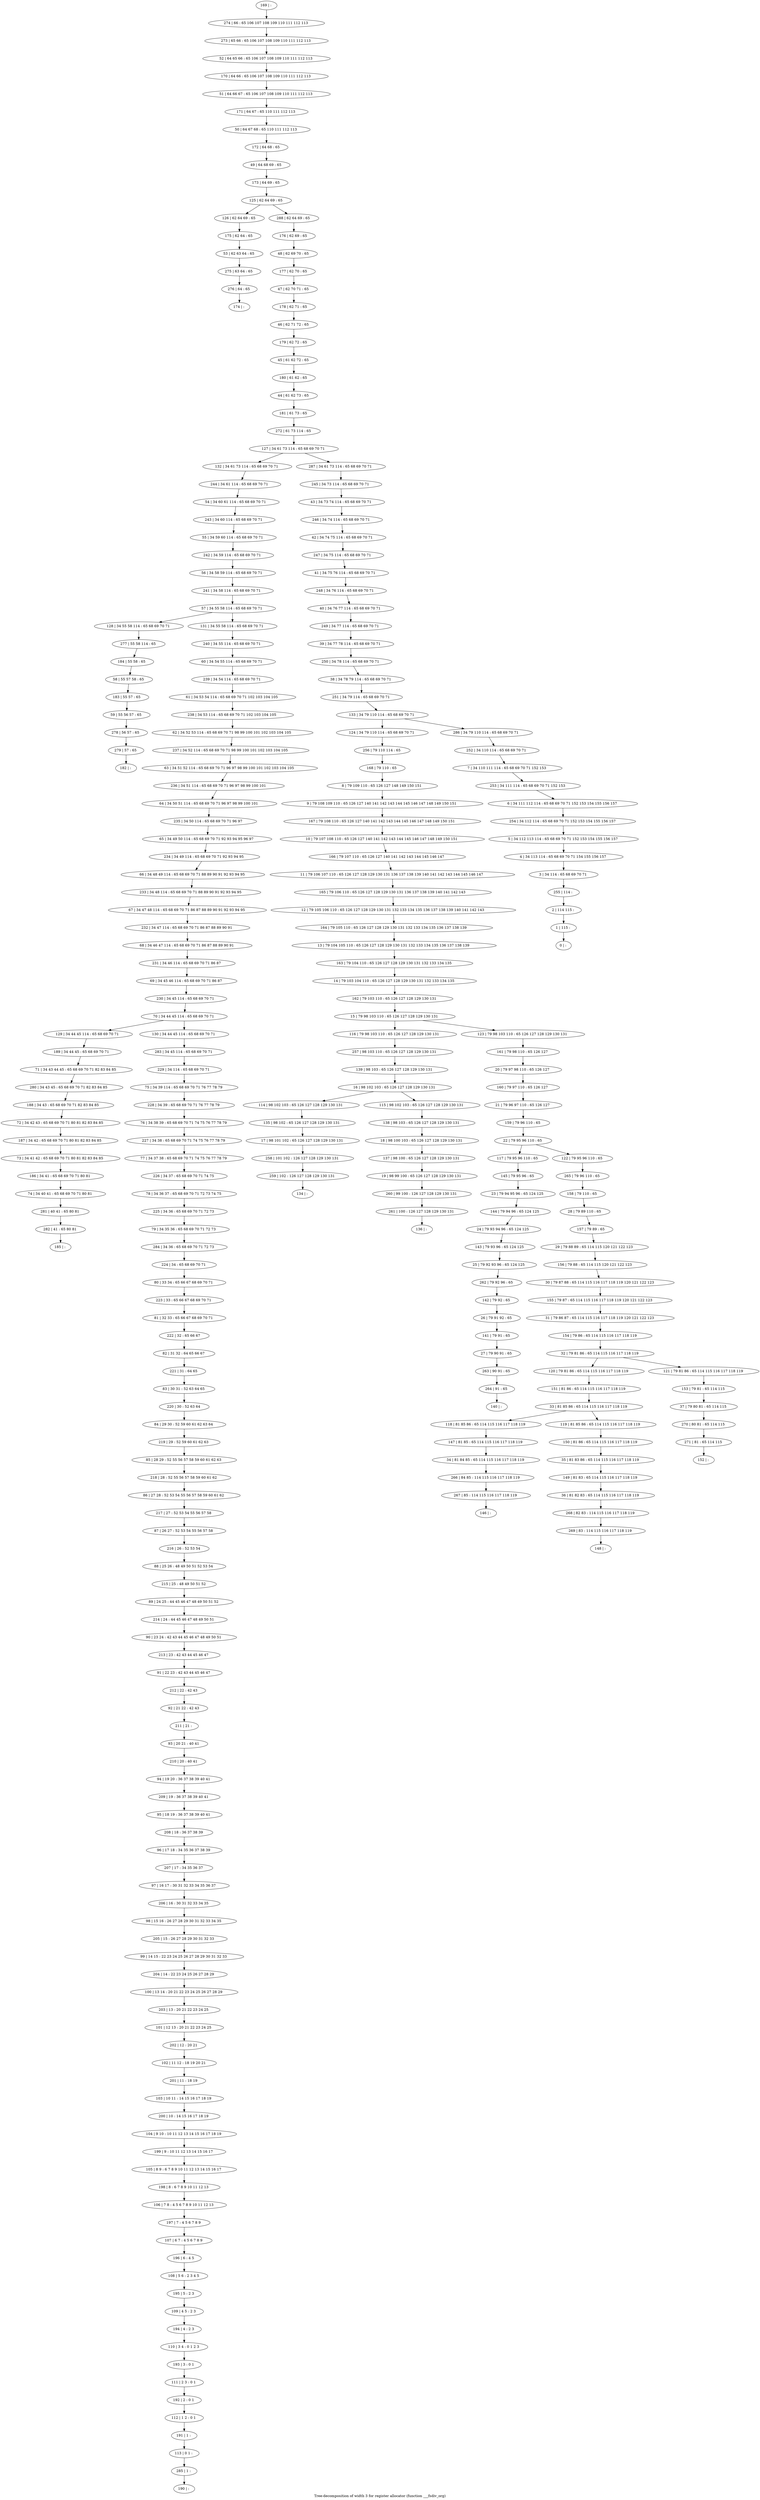 digraph G {
graph [label="Tree-decomposition of width 3 for register allocator (function ___fsdiv_org)"]
0[label="0 | : "];
1[label="1 | 115 : "];
2[label="2 | 114 115 : "];
3[label="3 | 34 114 : 65 68 69 70 71 "];
4[label="4 | 34 113 114 : 65 68 69 70 71 154 155 156 157 "];
5[label="5 | 34 112 113 114 : 65 68 69 70 71 152 153 154 155 156 157 "];
6[label="6 | 34 111 112 114 : 65 68 69 70 71 152 153 154 155 156 157 "];
7[label="7 | 34 110 111 114 : 65 68 69 70 71 152 153 "];
8[label="8 | 79 109 110 : 65 126 127 148 149 150 151 "];
9[label="9 | 79 108 109 110 : 65 126 127 140 141 142 143 144 145 146 147 148 149 150 151 "];
10[label="10 | 79 107 108 110 : 65 126 127 140 141 142 143 144 145 146 147 148 149 150 151 "];
11[label="11 | 79 106 107 110 : 65 126 127 128 129 130 131 136 137 138 139 140 141 142 143 144 145 146 147 "];
12[label="12 | 79 105 106 110 : 65 126 127 128 129 130 131 132 133 134 135 136 137 138 139 140 141 142 143 "];
13[label="13 | 79 104 105 110 : 65 126 127 128 129 130 131 132 133 134 135 136 137 138 139 "];
14[label="14 | 79 103 104 110 : 65 126 127 128 129 130 131 132 133 134 135 "];
15[label="15 | 79 98 103 110 : 65 126 127 128 129 130 131 "];
16[label="16 | 98 102 103 : 65 126 127 128 129 130 131 "];
17[label="17 | 98 101 102 : 65 126 127 128 129 130 131 "];
18[label="18 | 98 100 103 : 65 126 127 128 129 130 131 "];
19[label="19 | 98 99 100 : 65 126 127 128 129 130 131 "];
20[label="20 | 79 97 98 110 : 65 126 127 "];
21[label="21 | 79 96 97 110 : 65 126 127 "];
22[label="22 | 79 95 96 110 : 65 "];
23[label="23 | 79 94 95 96 : 65 124 125 "];
24[label="24 | 79 93 94 96 : 65 124 125 "];
25[label="25 | 79 92 93 96 : 65 124 125 "];
26[label="26 | 79 91 92 : 65 "];
27[label="27 | 79 90 91 : 65 "];
28[label="28 | 79 89 110 : 65 "];
29[label="29 | 79 88 89 : 65 114 115 120 121 122 123 "];
30[label="30 | 79 87 88 : 65 114 115 116 117 118 119 120 121 122 123 "];
31[label="31 | 79 86 87 : 65 114 115 116 117 118 119 120 121 122 123 "];
32[label="32 | 79 81 86 : 65 114 115 116 117 118 119 "];
33[label="33 | 81 85 86 : 65 114 115 116 117 118 119 "];
34[label="34 | 81 84 85 : 65 114 115 116 117 118 119 "];
35[label="35 | 81 83 86 : 65 114 115 116 117 118 119 "];
36[label="36 | 81 82 83 : 65 114 115 116 117 118 119 "];
37[label="37 | 79 80 81 : 65 114 115 "];
38[label="38 | 34 78 79 114 : 65 68 69 70 71 "];
39[label="39 | 34 77 78 114 : 65 68 69 70 71 "];
40[label="40 | 34 76 77 114 : 65 68 69 70 71 "];
41[label="41 | 34 75 76 114 : 65 68 69 70 71 "];
42[label="42 | 34 74 75 114 : 65 68 69 70 71 "];
43[label="43 | 34 73 74 114 : 65 68 69 70 71 "];
44[label="44 | 61 62 73 : 65 "];
45[label="45 | 61 62 72 : 65 "];
46[label="46 | 62 71 72 : 65 "];
47[label="47 | 62 70 71 : 65 "];
48[label="48 | 62 69 70 : 65 "];
49[label="49 | 64 68 69 : 65 "];
50[label="50 | 64 67 68 : 65 110 111 112 113 "];
51[label="51 | 64 66 67 : 65 106 107 108 109 110 111 112 113 "];
52[label="52 | 64 65 66 : 65 106 107 108 109 110 111 112 113 "];
53[label="53 | 62 63 64 : 65 "];
54[label="54 | 34 60 61 114 : 65 68 69 70 71 "];
55[label="55 | 34 59 60 114 : 65 68 69 70 71 "];
56[label="56 | 34 58 59 114 : 65 68 69 70 71 "];
57[label="57 | 34 55 58 114 : 65 68 69 70 71 "];
58[label="58 | 55 57 58 : 65 "];
59[label="59 | 55 56 57 : 65 "];
60[label="60 | 34 54 55 114 : 65 68 69 70 71 "];
61[label="61 | 34 53 54 114 : 65 68 69 70 71 102 103 104 105 "];
62[label="62 | 34 52 53 114 : 65 68 69 70 71 98 99 100 101 102 103 104 105 "];
63[label="63 | 34 51 52 114 : 65 68 69 70 71 96 97 98 99 100 101 102 103 104 105 "];
64[label="64 | 34 50 51 114 : 65 68 69 70 71 96 97 98 99 100 101 "];
65[label="65 | 34 49 50 114 : 65 68 69 70 71 92 93 94 95 96 97 "];
66[label="66 | 34 48 49 114 : 65 68 69 70 71 88 89 90 91 92 93 94 95 "];
67[label="67 | 34 47 48 114 : 65 68 69 70 71 86 87 88 89 90 91 92 93 94 95 "];
68[label="68 | 34 46 47 114 : 65 68 69 70 71 86 87 88 89 90 91 "];
69[label="69 | 34 45 46 114 : 65 68 69 70 71 86 87 "];
70[label="70 | 34 44 45 114 : 65 68 69 70 71 "];
71[label="71 | 34 43 44 45 : 65 68 69 70 71 82 83 84 85 "];
72[label="72 | 34 42 43 : 65 68 69 70 71 80 81 82 83 84 85 "];
73[label="73 | 34 41 42 : 65 68 69 70 71 80 81 82 83 84 85 "];
74[label="74 | 34 40 41 : 65 68 69 70 71 80 81 "];
75[label="75 | 34 39 114 : 65 68 69 70 71 76 77 78 79 "];
76[label="76 | 34 38 39 : 65 68 69 70 71 74 75 76 77 78 79 "];
77[label="77 | 34 37 38 : 65 68 69 70 71 74 75 76 77 78 79 "];
78[label="78 | 34 36 37 : 65 68 69 70 71 72 73 74 75 "];
79[label="79 | 34 35 36 : 65 68 69 70 71 72 73 "];
80[label="80 | 33 34 : 65 66 67 68 69 70 71 "];
81[label="81 | 32 33 : 65 66 67 68 69 70 71 "];
82[label="82 | 31 32 : 64 65 66 67 "];
83[label="83 | 30 31 : 52 63 64 65 "];
84[label="84 | 29 30 : 52 59 60 61 62 63 64 "];
85[label="85 | 28 29 : 52 55 56 57 58 59 60 61 62 63 "];
86[label="86 | 27 28 : 52 53 54 55 56 57 58 59 60 61 62 "];
87[label="87 | 26 27 : 52 53 54 55 56 57 58 "];
88[label="88 | 25 26 : 48 49 50 51 52 53 54 "];
89[label="89 | 24 25 : 44 45 46 47 48 49 50 51 52 "];
90[label="90 | 23 24 : 42 43 44 45 46 47 48 49 50 51 "];
91[label="91 | 22 23 : 42 43 44 45 46 47 "];
92[label="92 | 21 22 : 42 43 "];
93[label="93 | 20 21 : 40 41 "];
94[label="94 | 19 20 : 36 37 38 39 40 41 "];
95[label="95 | 18 19 : 36 37 38 39 40 41 "];
96[label="96 | 17 18 : 34 35 36 37 38 39 "];
97[label="97 | 16 17 : 30 31 32 33 34 35 36 37 "];
98[label="98 | 15 16 : 26 27 28 29 30 31 32 33 34 35 "];
99[label="99 | 14 15 : 22 23 24 25 26 27 28 29 30 31 32 33 "];
100[label="100 | 13 14 : 20 21 22 23 24 25 26 27 28 29 "];
101[label="101 | 12 13 : 20 21 22 23 24 25 "];
102[label="102 | 11 12 : 18 19 20 21 "];
103[label="103 | 10 11 : 14 15 16 17 18 19 "];
104[label="104 | 9 10 : 10 11 12 13 14 15 16 17 18 19 "];
105[label="105 | 8 9 : 6 7 8 9 10 11 12 13 14 15 16 17 "];
106[label="106 | 7 8 : 4 5 6 7 8 9 10 11 12 13 "];
107[label="107 | 6 7 : 4 5 6 7 8 9 "];
108[label="108 | 5 6 : 2 3 4 5 "];
109[label="109 | 4 5 : 2 3 "];
110[label="110 | 3 4 : 0 1 2 3 "];
111[label="111 | 2 3 : 0 1 "];
112[label="112 | 1 2 : 0 1 "];
113[label="113 | 0 1 : "];
114[label="114 | 98 102 103 : 65 126 127 128 129 130 131 "];
115[label="115 | 98 102 103 : 65 126 127 128 129 130 131 "];
116[label="116 | 79 98 103 110 : 65 126 127 128 129 130 131 "];
117[label="117 | 79 95 96 110 : 65 "];
118[label="118 | 81 85 86 : 65 114 115 116 117 118 119 "];
119[label="119 | 81 85 86 : 65 114 115 116 117 118 119 "];
120[label="120 | 79 81 86 : 65 114 115 116 117 118 119 "];
121[label="121 | 79 81 86 : 65 114 115 116 117 118 119 "];
122[label="122 | 79 95 96 110 : 65 "];
123[label="123 | 79 98 103 110 : 65 126 127 128 129 130 131 "];
124[label="124 | 34 79 110 114 : 65 68 69 70 71 "];
125[label="125 | 62 64 69 : 65 "];
126[label="126 | 62 64 69 : 65 "];
127[label="127 | 34 61 73 114 : 65 68 69 70 71 "];
128[label="128 | 34 55 58 114 : 65 68 69 70 71 "];
129[label="129 | 34 44 45 114 : 65 68 69 70 71 "];
130[label="130 | 34 44 45 114 : 65 68 69 70 71 "];
131[label="131 | 34 55 58 114 : 65 68 69 70 71 "];
132[label="132 | 34 61 73 114 : 65 68 69 70 71 "];
133[label="133 | 34 79 110 114 : 65 68 69 70 71 "];
134[label="134 | : "];
135[label="135 | 98 102 : 65 126 127 128 129 130 131 "];
136[label="136 | : "];
137[label="137 | 98 100 : 65 126 127 128 129 130 131 "];
138[label="138 | 98 103 : 65 126 127 128 129 130 131 "];
139[label="139 | 98 103 : 65 126 127 128 129 130 131 "];
140[label="140 | : "];
141[label="141 | 79 91 : 65 "];
142[label="142 | 79 92 : 65 "];
143[label="143 | 79 93 96 : 65 124 125 "];
144[label="144 | 79 94 96 : 65 124 125 "];
145[label="145 | 79 95 96 : 65 "];
146[label="146 | : "];
147[label="147 | 81 85 : 65 114 115 116 117 118 119 "];
148[label="148 | : "];
149[label="149 | 81 83 : 65 114 115 116 117 118 119 "];
150[label="150 | 81 86 : 65 114 115 116 117 118 119 "];
151[label="151 | 81 86 : 65 114 115 116 117 118 119 "];
152[label="152 | : "];
153[label="153 | 79 81 : 65 114 115 "];
154[label="154 | 79 86 : 65 114 115 116 117 118 119 "];
155[label="155 | 79 87 : 65 114 115 116 117 118 119 120 121 122 123 "];
156[label="156 | 79 88 : 65 114 115 120 121 122 123 "];
157[label="157 | 79 89 : 65 "];
158[label="158 | 79 110 : 65 "];
159[label="159 | 79 96 110 : 65 "];
160[label="160 | 79 97 110 : 65 126 127 "];
161[label="161 | 79 98 110 : 65 126 127 "];
162[label="162 | 79 103 110 : 65 126 127 128 129 130 131 "];
163[label="163 | 79 104 110 : 65 126 127 128 129 130 131 132 133 134 135 "];
164[label="164 | 79 105 110 : 65 126 127 128 129 130 131 132 133 134 135 136 137 138 139 "];
165[label="165 | 79 106 110 : 65 126 127 128 129 130 131 136 137 138 139 140 141 142 143 "];
166[label="166 | 79 107 110 : 65 126 127 140 141 142 143 144 145 146 147 "];
167[label="167 | 79 108 110 : 65 126 127 140 141 142 143 144 145 146 147 148 149 150 151 "];
168[label="168 | 79 110 : 65 "];
169[label="169 | : "];
170[label="170 | 64 66 : 65 106 107 108 109 110 111 112 113 "];
171[label="171 | 64 67 : 65 110 111 112 113 "];
172[label="172 | 64 68 : 65 "];
173[label="173 | 64 69 : 65 "];
174[label="174 | : "];
175[label="175 | 62 64 : 65 "];
176[label="176 | 62 69 : 65 "];
177[label="177 | 62 70 : 65 "];
178[label="178 | 62 71 : 65 "];
179[label="179 | 62 72 : 65 "];
180[label="180 | 61 62 : 65 "];
181[label="181 | 61 73 : 65 "];
182[label="182 | : "];
183[label="183 | 55 57 : 65 "];
184[label="184 | 55 58 : 65 "];
185[label="185 | : "];
186[label="186 | 34 41 : 65 68 69 70 71 80 81 "];
187[label="187 | 34 42 : 65 68 69 70 71 80 81 82 83 84 85 "];
188[label="188 | 34 43 : 65 68 69 70 71 82 83 84 85 "];
189[label="189 | 34 44 45 : 65 68 69 70 71 "];
190[label="190 | : "];
191[label="191 | 1 : "];
192[label="192 | 2 : 0 1 "];
193[label="193 | 3 : 0 1 "];
194[label="194 | 4 : 2 3 "];
195[label="195 | 5 : 2 3 "];
196[label="196 | 6 : 4 5 "];
197[label="197 | 7 : 4 5 6 7 8 9 "];
198[label="198 | 8 : 6 7 8 9 10 11 12 13 "];
199[label="199 | 9 : 10 11 12 13 14 15 16 17 "];
200[label="200 | 10 : 14 15 16 17 18 19 "];
201[label="201 | 11 : 18 19 "];
202[label="202 | 12 : 20 21 "];
203[label="203 | 13 : 20 21 22 23 24 25 "];
204[label="204 | 14 : 22 23 24 25 26 27 28 29 "];
205[label="205 | 15 : 26 27 28 29 30 31 32 33 "];
206[label="206 | 16 : 30 31 32 33 34 35 "];
207[label="207 | 17 : 34 35 36 37 "];
208[label="208 | 18 : 36 37 38 39 "];
209[label="209 | 19 : 36 37 38 39 40 41 "];
210[label="210 | 20 : 40 41 "];
211[label="211 | 21 : "];
212[label="212 | 22 : 42 43 "];
213[label="213 | 23 : 42 43 44 45 46 47 "];
214[label="214 | 24 : 44 45 46 47 48 49 50 51 "];
215[label="215 | 25 : 48 49 50 51 52 "];
216[label="216 | 26 : 52 53 54 "];
217[label="217 | 27 : 52 53 54 55 56 57 58 "];
218[label="218 | 28 : 52 55 56 57 58 59 60 61 62 "];
219[label="219 | 29 : 52 59 60 61 62 63 "];
220[label="220 | 30 : 52 63 64 "];
221[label="221 | 31 : 64 65 "];
222[label="222 | 32 : 65 66 67 "];
223[label="223 | 33 : 65 66 67 68 69 70 71 "];
224[label="224 | 34 : 65 68 69 70 71 "];
225[label="225 | 34 36 : 65 68 69 70 71 72 73 "];
226[label="226 | 34 37 : 65 68 69 70 71 74 75 "];
227[label="227 | 34 38 : 65 68 69 70 71 74 75 76 77 78 79 "];
228[label="228 | 34 39 : 65 68 69 70 71 76 77 78 79 "];
229[label="229 | 34 114 : 65 68 69 70 71 "];
230[label="230 | 34 45 114 : 65 68 69 70 71 "];
231[label="231 | 34 46 114 : 65 68 69 70 71 86 87 "];
232[label="232 | 34 47 114 : 65 68 69 70 71 86 87 88 89 90 91 "];
233[label="233 | 34 48 114 : 65 68 69 70 71 88 89 90 91 92 93 94 95 "];
234[label="234 | 34 49 114 : 65 68 69 70 71 92 93 94 95 "];
235[label="235 | 34 50 114 : 65 68 69 70 71 96 97 "];
236[label="236 | 34 51 114 : 65 68 69 70 71 96 97 98 99 100 101 "];
237[label="237 | 34 52 114 : 65 68 69 70 71 98 99 100 101 102 103 104 105 "];
238[label="238 | 34 53 114 : 65 68 69 70 71 102 103 104 105 "];
239[label="239 | 34 54 114 : 65 68 69 70 71 "];
240[label="240 | 34 55 114 : 65 68 69 70 71 "];
241[label="241 | 34 58 114 : 65 68 69 70 71 "];
242[label="242 | 34 59 114 : 65 68 69 70 71 "];
243[label="243 | 34 60 114 : 65 68 69 70 71 "];
244[label="244 | 34 61 114 : 65 68 69 70 71 "];
245[label="245 | 34 73 114 : 65 68 69 70 71 "];
246[label="246 | 34 74 114 : 65 68 69 70 71 "];
247[label="247 | 34 75 114 : 65 68 69 70 71 "];
248[label="248 | 34 76 114 : 65 68 69 70 71 "];
249[label="249 | 34 77 114 : 65 68 69 70 71 "];
250[label="250 | 34 78 114 : 65 68 69 70 71 "];
251[label="251 | 34 79 114 : 65 68 69 70 71 "];
252[label="252 | 34 110 114 : 65 68 69 70 71 "];
253[label="253 | 34 111 114 : 65 68 69 70 71 152 153 "];
254[label="254 | 34 112 114 : 65 68 69 70 71 152 153 154 155 156 157 "];
255[label="255 | 114 : "];
256[label="256 | 79 110 114 : 65 "];
257[label="257 | 98 103 110 : 65 126 127 128 129 130 131 "];
258[label="258 | 101 102 : 126 127 128 129 130 131 "];
259[label="259 | 102 : 126 127 128 129 130 131 "];
260[label="260 | 99 100 : 126 127 128 129 130 131 "];
261[label="261 | 100 : 126 127 128 129 130 131 "];
262[label="262 | 79 92 96 : 65 "];
263[label="263 | 90 91 : 65 "];
264[label="264 | 91 : 65 "];
265[label="265 | 79 96 110 : 65 "];
266[label="266 | 84 85 : 114 115 116 117 118 119 "];
267[label="267 | 85 : 114 115 116 117 118 119 "];
268[label="268 | 82 83 : 114 115 116 117 118 119 "];
269[label="269 | 83 : 114 115 116 117 118 119 "];
270[label="270 | 80 81 : 65 114 115 "];
271[label="271 | 81 : 65 114 115 "];
272[label="272 | 61 73 114 : 65 "];
273[label="273 | 65 66 : 65 106 107 108 109 110 111 112 113 "];
274[label="274 | 66 : 65 106 107 108 109 110 111 112 113 "];
275[label="275 | 63 64 : 65 "];
276[label="276 | 64 : 65 "];
277[label="277 | 55 58 114 : 65 "];
278[label="278 | 56 57 : 65 "];
279[label="279 | 57 : 65 "];
280[label="280 | 34 43 45 : 65 68 69 70 71 82 83 84 85 "];
281[label="281 | 40 41 : 65 80 81 "];
282[label="282 | 41 : 65 80 81 "];
283[label="283 | 34 45 114 : 65 68 69 70 71 "];
284[label="284 | 34 36 : 65 68 69 70 71 72 73 "];
285[label="285 | 1 : "];
286[label="286 | 34 79 110 114 : 65 68 69 70 71 "];
287[label="287 | 34 61 73 114 : 65 68 69 70 71 "];
288[label="288 | 62 64 69 : 65 "];
8->9 ;
16->114 ;
16->115 ;
15->116 ;
22->117 ;
33->118 ;
33->119 ;
32->120 ;
32->121 ;
22->122 ;
15->123 ;
57->128 ;
70->129 ;
70->130 ;
57->131 ;
135->17 ;
114->135 ;
137->19 ;
18->137 ;
138->18 ;
115->138 ;
139->16 ;
141->27 ;
26->141 ;
142->26 ;
143->25 ;
24->143 ;
144->24 ;
23->144 ;
145->23 ;
117->145 ;
147->34 ;
118->147 ;
149->36 ;
35->149 ;
150->35 ;
119->150 ;
151->33 ;
120->151 ;
153->37 ;
121->153 ;
154->32 ;
31->154 ;
155->31 ;
30->155 ;
156->30 ;
29->156 ;
157->29 ;
28->157 ;
158->28 ;
159->22 ;
21->159 ;
160->21 ;
20->160 ;
161->20 ;
123->161 ;
162->15 ;
14->162 ;
163->14 ;
13->163 ;
164->13 ;
12->164 ;
165->12 ;
11->165 ;
166->11 ;
10->166 ;
167->10 ;
9->167 ;
168->8 ;
175->53 ;
126->175 ;
183->59 ;
58->183 ;
184->58 ;
186->74 ;
73->186 ;
187->73 ;
72->187 ;
188->72 ;
189->71 ;
129->189 ;
191->113 ;
112->191 ;
192->112 ;
111->192 ;
193->111 ;
110->193 ;
194->110 ;
109->194 ;
195->109 ;
108->195 ;
196->108 ;
107->196 ;
197->107 ;
106->197 ;
198->106 ;
105->198 ;
199->105 ;
104->199 ;
200->104 ;
103->200 ;
201->103 ;
102->201 ;
202->102 ;
101->202 ;
203->101 ;
100->203 ;
204->100 ;
99->204 ;
205->99 ;
98->205 ;
206->98 ;
97->206 ;
207->97 ;
96->207 ;
208->96 ;
95->208 ;
209->95 ;
94->209 ;
210->94 ;
93->210 ;
211->93 ;
92->211 ;
212->92 ;
91->212 ;
213->91 ;
90->213 ;
214->90 ;
89->214 ;
215->89 ;
88->215 ;
216->88 ;
87->216 ;
217->87 ;
86->217 ;
218->86 ;
85->218 ;
219->85 ;
84->219 ;
220->84 ;
83->220 ;
221->83 ;
82->221 ;
222->82 ;
81->222 ;
223->81 ;
80->223 ;
224->80 ;
225->79 ;
78->225 ;
226->78 ;
77->226 ;
227->77 ;
76->227 ;
228->76 ;
75->228 ;
229->75 ;
230->70 ;
69->230 ;
231->69 ;
68->231 ;
232->68 ;
67->232 ;
233->67 ;
66->233 ;
234->66 ;
65->234 ;
235->65 ;
64->235 ;
236->64 ;
63->236 ;
237->63 ;
62->237 ;
238->62 ;
61->238 ;
239->61 ;
60->239 ;
240->60 ;
131->240 ;
241->57 ;
56->241 ;
242->56 ;
55->242 ;
243->55 ;
54->243 ;
244->54 ;
132->244 ;
256->168 ;
124->256 ;
257->139 ;
116->257 ;
17->258 ;
259->134 ;
258->259 ;
19->260 ;
261->136 ;
260->261 ;
262->142 ;
25->262 ;
27->263 ;
264->140 ;
263->264 ;
265->158 ;
122->265 ;
34->266 ;
267->146 ;
266->267 ;
36->268 ;
269->148 ;
268->269 ;
37->270 ;
271->152 ;
270->271 ;
53->275 ;
276->174 ;
275->276 ;
277->184 ;
128->277 ;
59->278 ;
279->182 ;
278->279 ;
280->188 ;
71->280 ;
74->281 ;
282->185 ;
281->282 ;
283->229 ;
130->283 ;
284->224 ;
79->284 ;
285->190 ;
113->285 ;
169->274 ;
274->273 ;
273->52 ;
52->170 ;
170->51 ;
51->171 ;
171->50 ;
50->172 ;
172->49 ;
49->173 ;
173->125 ;
176->48 ;
48->177 ;
177->47 ;
47->178 ;
178->46 ;
46->179 ;
179->45 ;
45->180 ;
180->44 ;
44->181 ;
181->272 ;
272->127 ;
245->43 ;
43->246 ;
246->42 ;
42->247 ;
247->41 ;
41->248 ;
248->40 ;
40->249 ;
249->39 ;
39->250 ;
250->38 ;
38->251 ;
251->133 ;
252->7 ;
7->253 ;
253->6 ;
6->254 ;
254->5 ;
5->4 ;
4->3 ;
3->255 ;
255->2 ;
2->1 ;
1->0 ;
286->252 ;
287->245 ;
288->176 ;
133->124 ;
133->286 ;
127->132 ;
127->287 ;
125->126 ;
125->288 ;
}
